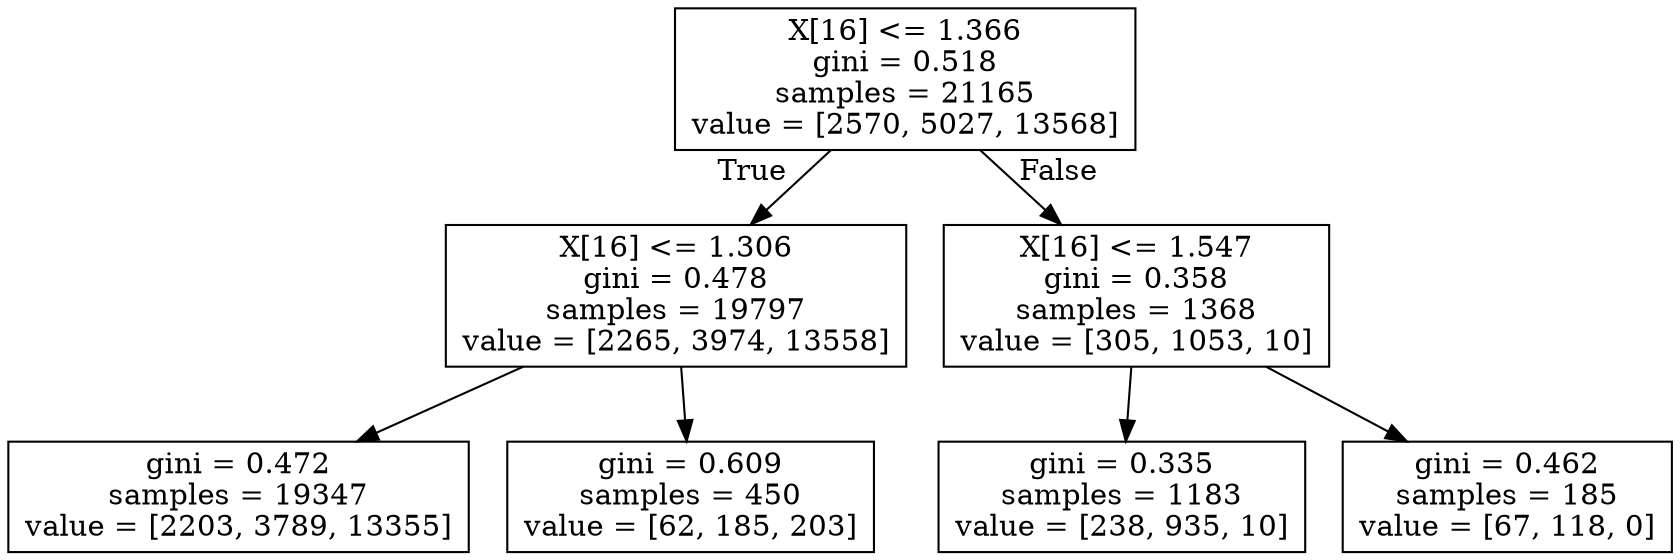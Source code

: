 digraph Tree {
node [shape=box] ;
0 [label="X[16] <= 1.366\ngini = 0.518\nsamples = 21165\nvalue = [2570, 5027, 13568]"] ;
1 [label="X[16] <= 1.306\ngini = 0.478\nsamples = 19797\nvalue = [2265, 3974, 13558]"] ;
0 -> 1 [labeldistance=2.5, labelangle=45, headlabel="True"] ;
2 [label="gini = 0.472\nsamples = 19347\nvalue = [2203, 3789, 13355]"] ;
1 -> 2 ;
3 [label="gini = 0.609\nsamples = 450\nvalue = [62, 185, 203]"] ;
1 -> 3 ;
4 [label="X[16] <= 1.547\ngini = 0.358\nsamples = 1368\nvalue = [305, 1053, 10]"] ;
0 -> 4 [labeldistance=2.5, labelangle=-45, headlabel="False"] ;
5 [label="gini = 0.335\nsamples = 1183\nvalue = [238, 935, 10]"] ;
4 -> 5 ;
6 [label="gini = 0.462\nsamples = 185\nvalue = [67, 118, 0]"] ;
4 -> 6 ;
}